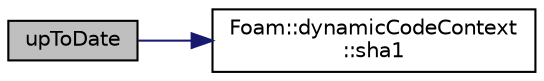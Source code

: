 digraph "upToDate"
{
  bgcolor="transparent";
  edge [fontname="Helvetica",fontsize="10",labelfontname="Helvetica",labelfontsize="10"];
  node [fontname="Helvetica",fontsize="10",shape=record];
  rankdir="LR";
  Node1 [label="upToDate",height=0.2,width=0.4,color="black", fillcolor="grey75", style="filled", fontcolor="black"];
  Node1 -> Node2 [color="midnightblue",fontsize="10",style="solid",fontname="Helvetica"];
  Node2 [label="Foam::dynamicCodeContext\l::sha1",height=0.2,width=0.4,color="black",URL="$a00596.html#a48f51d6930f9b57d2389206861551372",tooltip="Return SHA1 digest calculated from include, options, code. "];
}
